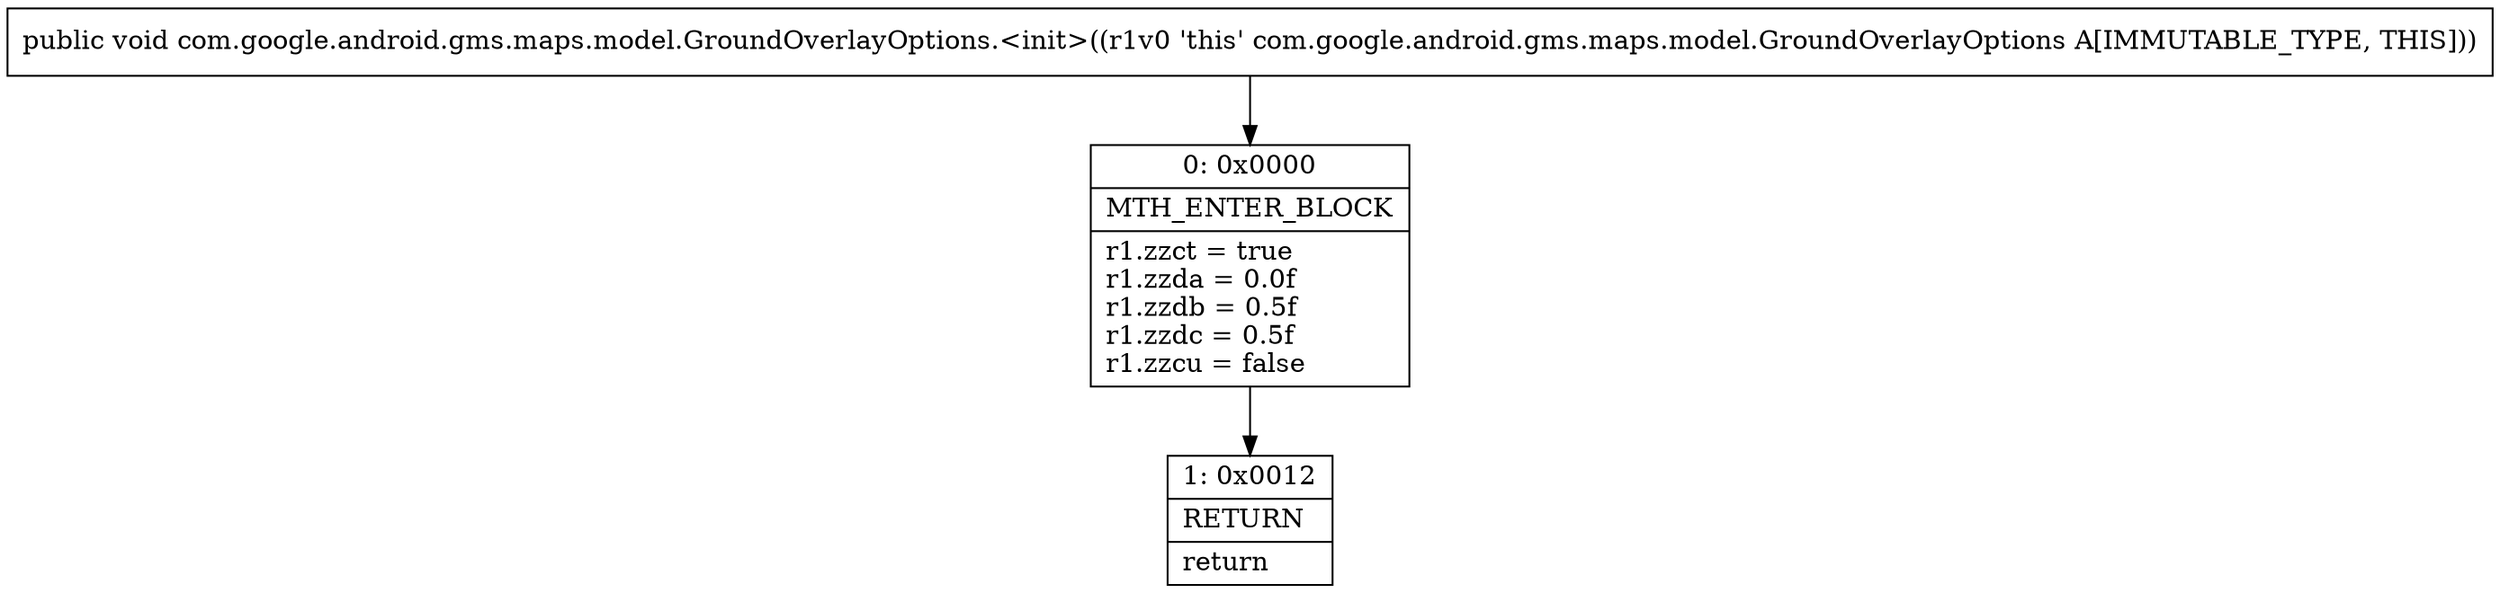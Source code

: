 digraph "CFG forcom.google.android.gms.maps.model.GroundOverlayOptions.\<init\>()V" {
Node_0 [shape=record,label="{0\:\ 0x0000|MTH_ENTER_BLOCK\l|r1.zzct = true\lr1.zzda = 0.0f\lr1.zzdb = 0.5f\lr1.zzdc = 0.5f\lr1.zzcu = false\l}"];
Node_1 [shape=record,label="{1\:\ 0x0012|RETURN\l|return\l}"];
MethodNode[shape=record,label="{public void com.google.android.gms.maps.model.GroundOverlayOptions.\<init\>((r1v0 'this' com.google.android.gms.maps.model.GroundOverlayOptions A[IMMUTABLE_TYPE, THIS])) }"];
MethodNode -> Node_0;
Node_0 -> Node_1;
}


